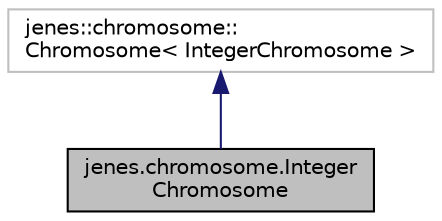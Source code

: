 digraph "jenes.chromosome.IntegerChromosome"
{
  edge [fontname="Helvetica",fontsize="10",labelfontname="Helvetica",labelfontsize="10"];
  node [fontname="Helvetica",fontsize="10",shape=record];
  Node1 [label="jenes.chromosome.Integer\lChromosome",height=0.2,width=0.4,color="black", fillcolor="grey75", style="filled" fontcolor="black"];
  Node2 -> Node1 [dir="back",color="midnightblue",fontsize="10",style="solid"];
  Node2 [label="jenes::chromosome::\lChromosome\< IntegerChromosome \>",height=0.2,width=0.4,color="grey75", fillcolor="white", style="filled"];
}
